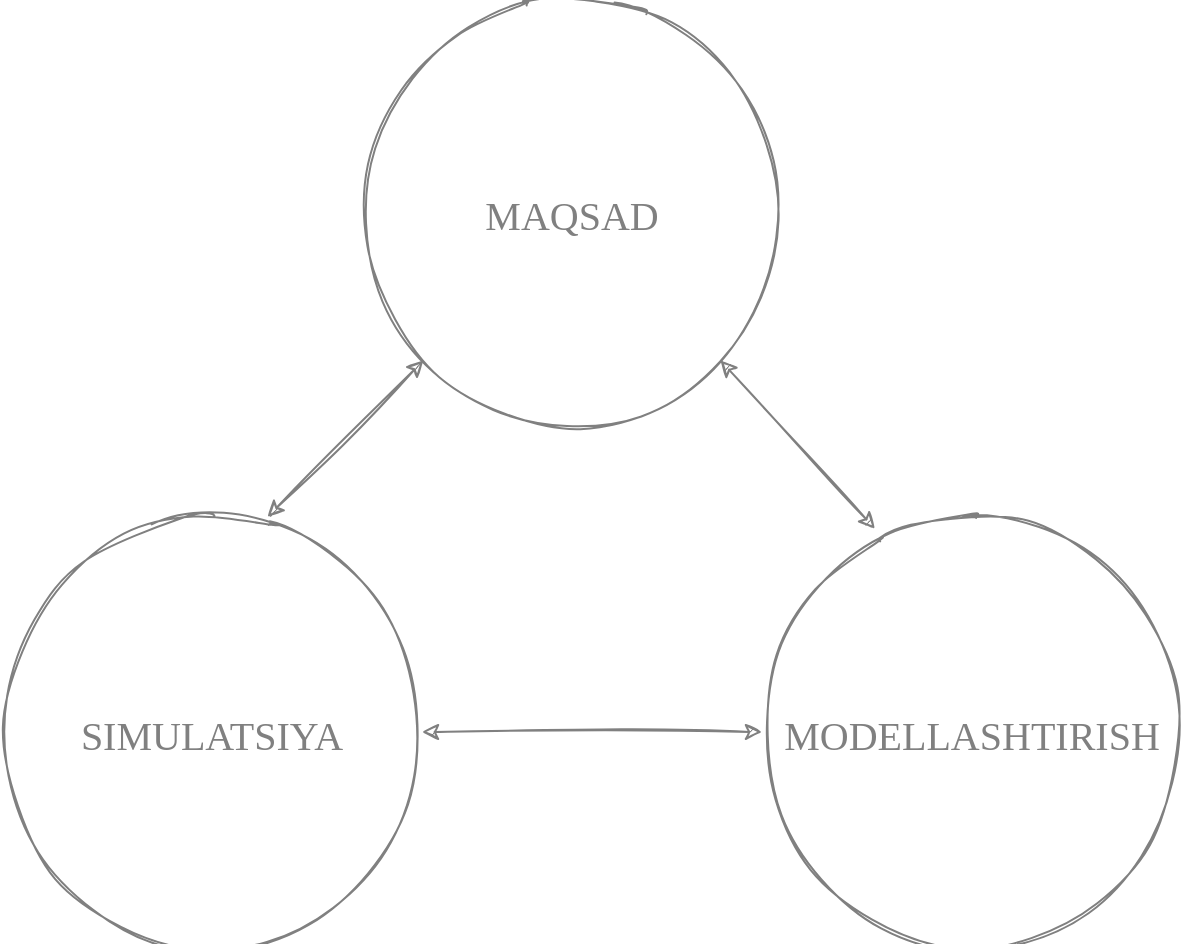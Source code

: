 <mxfile version="20.3.0" type="device" pages="6"><diagram id="gfAtXQhV5r9wVB0oWboO" name="0.0.0"><mxGraphModel dx="1422" dy="873" grid="1" gridSize="10" guides="1" tooltips="1" connect="1" arrows="1" fold="1" page="1" pageScale="1" pageWidth="1100" pageHeight="850" math="0" shadow="0"><root><mxCell id="0"/><mxCell id="1" parent="0"/><mxCell id="dC6gZEhCJ9nE78zMvqNp-1" value="&lt;font style=&quot;font-size: 20px;&quot;&gt;MAQSAD&lt;/font&gt;" style="ellipse;whiteSpace=wrap;html=1;aspect=fixed;sketch=1;fontFamily=Verdana;fontSize=25;fontColor=#808080;strokeColor=#808080;fillColor=none;" parent="1" vertex="1"><mxGeometry x="410" y="150" width="210" height="210" as="geometry"/></mxCell><mxCell id="dC6gZEhCJ9nE78zMvqNp-2" value="&lt;font style=&quot;font-size: 20px;&quot;&gt;MODELLASHTIRISH&lt;/font&gt;" style="ellipse;whiteSpace=wrap;html=1;aspect=fixed;sketch=1;fontFamily=Verdana;fontSize=25;fontColor=#808080;strokeColor=#808080;fillColor=none;" parent="1" vertex="1"><mxGeometry x="610" y="410" width="210" height="210" as="geometry"/></mxCell><mxCell id="dC6gZEhCJ9nE78zMvqNp-3" value="&lt;font style=&quot;font-size: 20px;&quot;&gt;SIMULATSIYA&lt;/font&gt;" style="ellipse;whiteSpace=wrap;html=1;aspect=fixed;sketch=1;fontFamily=Verdana;fontSize=25;fontColor=#808080;strokeColor=#808080;fillColor=none;" parent="1" vertex="1"><mxGeometry x="230" y="410" width="210" height="210" as="geometry"/></mxCell><mxCell id="dC6gZEhCJ9nE78zMvqNp-4" value="" style="endArrow=classic;startArrow=classic;html=1;rounded=0;sketch=1;fontFamily=Verdana;fontSize=25;entryX=1;entryY=1;entryDx=0;entryDy=0;exitX=0.269;exitY=0.016;exitDx=0;exitDy=0;exitPerimeter=0;fontColor=#808080;strokeColor=#808080;" parent="1" source="dC6gZEhCJ9nE78zMvqNp-2" target="dC6gZEhCJ9nE78zMvqNp-1" edge="1"><mxGeometry width="50" height="50" relative="1" as="geometry"><mxPoint x="590" y="520" as="sourcePoint"/><mxPoint x="640" y="470" as="targetPoint"/></mxGeometry></mxCell><mxCell id="dC6gZEhCJ9nE78zMvqNp-5" value="" style="endArrow=classic;startArrow=classic;html=1;rounded=0;sketch=1;fontFamily=Verdana;fontSize=25;entryX=0;entryY=1;entryDx=0;entryDy=0;exitX=0.632;exitY=-0.012;exitDx=0;exitDy=0;exitPerimeter=0;fontColor=#808080;strokeColor=#808080;" parent="1" source="dC6gZEhCJ9nE78zMvqNp-3" target="dC6gZEhCJ9nE78zMvqNp-1" edge="1"><mxGeometry width="50" height="50" relative="1" as="geometry"><mxPoint x="750" y="310" as="sourcePoint"/><mxPoint x="671.065" y="189.135" as="targetPoint"/></mxGeometry></mxCell><mxCell id="dC6gZEhCJ9nE78zMvqNp-7" value="" style="endArrow=classic;startArrow=classic;html=1;rounded=0;sketch=1;fontFamily=Verdana;fontSize=25;entryX=1;entryY=0.5;entryDx=0;entryDy=0;exitX=0;exitY=0.5;exitDx=0;exitDy=0;fontColor=#808080;strokeColor=#808080;" parent="1" source="dC6gZEhCJ9nE78zMvqNp-2" target="dC6gZEhCJ9nE78zMvqNp-3" edge="1"><mxGeometry width="50" height="50" relative="1" as="geometry"><mxPoint x="520" y="500" as="sourcePoint"/><mxPoint x="441.065" y="379.135" as="targetPoint"/></mxGeometry></mxCell></root></mxGraphModel></diagram><diagram id="uKKvOw5qiZQy2m1UavcJ" name="0.0.4"><mxGraphModel dx="693" dy="599" grid="1" gridSize="10" guides="1" tooltips="1" connect="1" arrows="1" fold="1" page="1" pageScale="1" pageWidth="1100" pageHeight="850" math="0" shadow="0">&#xa;            <root>&#xa;                <mxCell id="4wsfySJXvWLKDO40QAnL-0"/>&#xa;                <mxCell id="4wsfySJXvWLKDO40QAnL-1" parent="4wsfySJXvWLKDO40QAnL-0"/>&#xa;                <mxCell id="4wsfySJXvWLKDO40QAnL-9" value="" style="rounded=1;whiteSpace=wrap;html=1;sketch=1;fontFamily=Verdana;fontSize=15;fontColor=#808080;strokeColor=#808080;fillColor=none;" parent="4wsfySJXvWLKDO40QAnL-1" vertex="1">&#xa;                    <mxGeometry x="255" y="230" width="590" height="390" as="geometry"/>&#xa;                </mxCell>&#xa;                <mxCell id="4wsfySJXvWLKDO40QAnL-6" style="edgeStyle=orthogonalEdgeStyle;rounded=1;orthogonalLoop=1;jettySize=auto;html=1;entryX=0.5;entryY=1;entryDx=0;entryDy=0;fontFamily=Verdana;fontSize=25;fontColor=#808080;strokeColor=#808080;curved=1;sketch=1;" parent="4wsfySJXvWLKDO40QAnL-1" source="4wsfySJXvWLKDO40QAnL-2" target="4wsfySJXvWLKDO40QAnL-4" edge="1">&#xa;                    <mxGeometry relative="1" as="geometry"/>&#xa;                </mxCell>&#xa;                <mxCell id="4wsfySJXvWLKDO40QAnL-8" value="Simulation" style="edgeLabel;html=1;align=center;verticalAlign=middle;resizable=0;points=[];fontSize=15;fontFamily=Verdana;fontColor=#808080;labelBackgroundColor=none;" parent="4wsfySJXvWLKDO40QAnL-6" vertex="1" connectable="0">&#xa;                    <mxGeometry x="-0.185" y="-7" relative="1" as="geometry">&#xa;                        <mxPoint x="-22" y="27" as="offset"/>&#xa;                    </mxGeometry>&#xa;                </mxCell>&#xa;                <mxCell id="4wsfySJXvWLKDO40QAnL-2" value="Model" style="rounded=1;whiteSpace=wrap;html=1;fontFamily=Verdana;fontSize=25;fontColor=#808080;strokeColor=#808080;fillColor=none;sketch=1;" parent="4wsfySJXvWLKDO40QAnL-1" vertex="1">&#xa;                    <mxGeometry x="625" y="455" width="170" height="90" as="geometry"/>&#xa;                </mxCell>&#xa;                <mxCell id="4wsfySJXvWLKDO40QAnL-5" style="edgeStyle=orthogonalEdgeStyle;rounded=1;orthogonalLoop=1;jettySize=auto;html=1;fontFamily=Verdana;fontSize=25;fontColor=#808080;strokeColor=#808080;curved=1;sketch=1;" parent="4wsfySJXvWLKDO40QAnL-1" source="4wsfySJXvWLKDO40QAnL-4" target="4wsfySJXvWLKDO40QAnL-2" edge="1">&#xa;                    <mxGeometry relative="1" as="geometry"/>&#xa;                </mxCell>&#xa;                <mxCell id="4wsfySJXvWLKDO40QAnL-7" value="Simulation" style="edgeLabel;html=1;align=center;verticalAlign=middle;resizable=0;points=[];fontSize=15;fontFamily=Verdana;fontColor=#808080;labelBackgroundColor=none;" parent="4wsfySJXvWLKDO40QAnL-5" vertex="1" connectable="0">&#xa;                    <mxGeometry x="-0.185" y="-7" relative="1" as="geometry">&#xa;                        <mxPoint x="2" y="-22" as="offset"/>&#xa;                    </mxGeometry>&#xa;                </mxCell>&#xa;                <mxCell id="4wsfySJXvWLKDO40QAnL-4" value="Model" style="rounded=1;whiteSpace=wrap;html=1;fontFamily=Verdana;fontSize=25;fontColor=#808080;strokeColor=#808080;fillColor=none;sketch=1;" parent="4wsfySJXvWLKDO40QAnL-1" vertex="1">&#xa;                    <mxGeometry x="305" y="330" width="170" height="90" as="geometry"/>&#xa;                </mxCell>&#xa;                <mxCell id="4wsfySJXvWLKDO40QAnL-10" value="Purpose" style="text;html=1;strokeColor=none;fillColor=none;align=center;verticalAlign=middle;whiteSpace=wrap;rounded=0;sketch=1;fontFamily=Verdana;fontSize=15;fontColor=#808080;" parent="4wsfySJXvWLKDO40QAnL-1" vertex="1">&#xa;                    <mxGeometry x="295" y="250" width="60" height="30" as="geometry"/>&#xa;                </mxCell>&#xa;            </root>&#xa;        </mxGraphModel></diagram><diagram id="7cSdFciT5S2-ThKHPNNL" name="0.0.4"><mxGraphModel dx="1793" dy="599" grid="1" gridSize="10" guides="1" tooltips="1" connect="1" arrows="1" fold="1" page="1" pageScale="1" pageWidth="1100" pageHeight="850" math="0" shadow="0">&#xa;            <root>&#xa;                <mxCell id="t-H5WbGwtiqeYeI_pOyu-0"/>&#xa;                <mxCell id="t-H5WbGwtiqeYeI_pOyu-1" parent="t-H5WbGwtiqeYeI_pOyu-0"/>&#xa;                <mxCell id="t-H5WbGwtiqeYeI_pOyu-22" value="" style="rounded=1;whiteSpace=wrap;html=1;labelBackgroundColor=none;sketch=1;fontFamily=Verdana;fontSize=20;fontColor=#808080;strokeColor=#808080;fillColor=none;" parent="t-H5WbGwtiqeYeI_pOyu-1" vertex="1">&#xa;                    <mxGeometry x="-230" y="180" width="1450" height="990" as="geometry"/>&#xa;                </mxCell>&#xa;                <mxCell id="t-H5WbGwtiqeYeI_pOyu-18" style="edgeStyle=orthogonalEdgeStyle;curved=1;rounded=1;sketch=1;orthogonalLoop=1;jettySize=auto;html=1;entryX=0.5;entryY=0;entryDx=0;entryDy=0;fontFamily=Verdana;fontSize=15;fontColor=#808080;strokeColor=#808080;" parent="t-H5WbGwtiqeYeI_pOyu-1" source="t-H5WbGwtiqeYeI_pOyu-2" target="t-H5WbGwtiqeYeI_pOyu-10" edge="1">&#xa;                    <mxGeometry relative="1" as="geometry"/>&#xa;                </mxCell>&#xa;                <mxCell id="t-H5WbGwtiqeYeI_pOyu-20" value="Simulation" style="edgeLabel;html=1;align=center;verticalAlign=middle;resizable=0;points=[];fontSize=20;fontFamily=Verdana;fontColor=#808080;labelBackgroundColor=none;" parent="t-H5WbGwtiqeYeI_pOyu-18" vertex="1" connectable="0">&#xa;                    <mxGeometry x="-0.147" y="-30" relative="1" as="geometry">&#xa;                        <mxPoint x="30" y="-35" as="offset"/>&#xa;                    </mxGeometry>&#xa;                </mxCell>&#xa;                <mxCell id="t-H5WbGwtiqeYeI_pOyu-2" value="" style="rounded=1;whiteSpace=wrap;html=1;sketch=1;fontFamily=Verdana;fontSize=15;fontColor=#808080;strokeColor=#808080;fillColor=none;" parent="t-H5WbGwtiqeYeI_pOyu-1" vertex="1">&#xa;                    <mxGeometry x="-160" y="280" width="590" height="390" as="geometry"/>&#xa;                </mxCell>&#xa;                <mxCell id="t-H5WbGwtiqeYeI_pOyu-3" style="edgeStyle=orthogonalEdgeStyle;rounded=1;orthogonalLoop=1;jettySize=auto;html=1;entryX=0.5;entryY=1;entryDx=0;entryDy=0;fontFamily=Verdana;fontSize=25;fontColor=#808080;strokeColor=#808080;curved=1;sketch=1;" parent="t-H5WbGwtiqeYeI_pOyu-1" source="t-H5WbGwtiqeYeI_pOyu-5" target="t-H5WbGwtiqeYeI_pOyu-8" edge="1">&#xa;                    <mxGeometry relative="1" as="geometry"/>&#xa;                </mxCell>&#xa;                <mxCell id="t-H5WbGwtiqeYeI_pOyu-4" value="Simulation" style="edgeLabel;html=1;align=center;verticalAlign=middle;resizable=0;points=[];fontSize=15;fontFamily=Verdana;fontColor=#808080;labelBackgroundColor=none;" parent="t-H5WbGwtiqeYeI_pOyu-3" vertex="1" connectable="0">&#xa;                    <mxGeometry x="-0.185" y="-7" relative="1" as="geometry">&#xa;                        <mxPoint x="-22" y="27" as="offset"/>&#xa;                    </mxGeometry>&#xa;                </mxCell>&#xa;                <mxCell id="t-H5WbGwtiqeYeI_pOyu-5" value="Model" style="rounded=1;whiteSpace=wrap;html=1;fontFamily=Verdana;fontSize=25;fontColor=#808080;strokeColor=#808080;fillColor=none;sketch=1;" parent="t-H5WbGwtiqeYeI_pOyu-1" vertex="1">&#xa;                    <mxGeometry x="210" y="505" width="170" height="90" as="geometry"/>&#xa;                </mxCell>&#xa;                <mxCell id="t-H5WbGwtiqeYeI_pOyu-6" style="edgeStyle=orthogonalEdgeStyle;rounded=1;orthogonalLoop=1;jettySize=auto;html=1;fontFamily=Verdana;fontSize=25;fontColor=#808080;strokeColor=#808080;curved=1;sketch=1;" parent="t-H5WbGwtiqeYeI_pOyu-1" source="t-H5WbGwtiqeYeI_pOyu-8" target="t-H5WbGwtiqeYeI_pOyu-5" edge="1">&#xa;                    <mxGeometry relative="1" as="geometry"/>&#xa;                </mxCell>&#xa;                <mxCell id="t-H5WbGwtiqeYeI_pOyu-7" value="Simulation" style="edgeLabel;html=1;align=center;verticalAlign=middle;resizable=0;points=[];fontSize=15;fontFamily=Verdana;fontColor=#808080;labelBackgroundColor=none;" parent="t-H5WbGwtiqeYeI_pOyu-6" vertex="1" connectable="0">&#xa;                    <mxGeometry x="-0.185" y="-7" relative="1" as="geometry">&#xa;                        <mxPoint x="2" y="-22" as="offset"/>&#xa;                    </mxGeometry>&#xa;                </mxCell>&#xa;                <mxCell id="t-H5WbGwtiqeYeI_pOyu-8" value="Model" style="rounded=1;whiteSpace=wrap;html=1;fontFamily=Verdana;fontSize=25;fontColor=#808080;strokeColor=#808080;fillColor=none;sketch=1;" parent="t-H5WbGwtiqeYeI_pOyu-1" vertex="1">&#xa;                    <mxGeometry x="-110" y="380" width="170" height="90" as="geometry"/>&#xa;                </mxCell>&#xa;                <mxCell id="t-H5WbGwtiqeYeI_pOyu-9" value="Purpose" style="text;html=1;strokeColor=none;fillColor=none;align=center;verticalAlign=middle;whiteSpace=wrap;rounded=0;sketch=1;fontFamily=Verdana;fontSize=15;fontColor=#808080;" parent="t-H5WbGwtiqeYeI_pOyu-1" vertex="1">&#xa;                    <mxGeometry x="-120" y="300" width="60" height="30" as="geometry"/>&#xa;                </mxCell>&#xa;                <mxCell id="t-H5WbGwtiqeYeI_pOyu-19" style="edgeStyle=orthogonalEdgeStyle;curved=1;rounded=1;sketch=1;orthogonalLoop=1;jettySize=auto;html=1;entryX=0.5;entryY=1;entryDx=0;entryDy=0;fontFamily=Verdana;fontSize=15;fontColor=#808080;strokeColor=#808080;" parent="t-H5WbGwtiqeYeI_pOyu-1" source="t-H5WbGwtiqeYeI_pOyu-10" target="t-H5WbGwtiqeYeI_pOyu-2" edge="1">&#xa;                    <mxGeometry relative="1" as="geometry"/>&#xa;                </mxCell>&#xa;                <mxCell id="t-H5WbGwtiqeYeI_pOyu-21" value="Simulation" style="edgeLabel;html=1;align=center;verticalAlign=middle;resizable=0;points=[];fontSize=20;fontFamily=Verdana;fontColor=#808080;labelBackgroundColor=none;" parent="t-H5WbGwtiqeYeI_pOyu-19" vertex="1" connectable="0">&#xa;                    <mxGeometry x="-0.137" y="-32" relative="1" as="geometry">&#xa;                        <mxPoint x="-27" y="37" as="offset"/>&#xa;                    </mxGeometry>&#xa;                </mxCell>&#xa;                <mxCell id="t-H5WbGwtiqeYeI_pOyu-10" value="" style="rounded=1;whiteSpace=wrap;html=1;sketch=1;fontFamily=Verdana;fontSize=15;fontColor=#808080;strokeColor=#808080;fillColor=none;" parent="t-H5WbGwtiqeYeI_pOyu-1" vertex="1">&#xa;                    <mxGeometry x="550" y="670" width="590" height="390" as="geometry"/>&#xa;                </mxCell>&#xa;                <mxCell id="t-H5WbGwtiqeYeI_pOyu-11" style="edgeStyle=orthogonalEdgeStyle;rounded=1;orthogonalLoop=1;jettySize=auto;html=1;entryX=0.5;entryY=1;entryDx=0;entryDy=0;fontFamily=Verdana;fontSize=25;fontColor=#808080;strokeColor=#808080;curved=1;sketch=1;" parent="t-H5WbGwtiqeYeI_pOyu-1" source="t-H5WbGwtiqeYeI_pOyu-13" target="t-H5WbGwtiqeYeI_pOyu-16" edge="1">&#xa;                    <mxGeometry relative="1" as="geometry"/>&#xa;                </mxCell>&#xa;                <mxCell id="t-H5WbGwtiqeYeI_pOyu-12" value="Simulation" style="edgeLabel;html=1;align=center;verticalAlign=middle;resizable=0;points=[];fontSize=15;fontFamily=Verdana;fontColor=#808080;labelBackgroundColor=none;" parent="t-H5WbGwtiqeYeI_pOyu-11" vertex="1" connectable="0">&#xa;                    <mxGeometry x="-0.185" y="-7" relative="1" as="geometry">&#xa;                        <mxPoint x="-22" y="27" as="offset"/>&#xa;                    </mxGeometry>&#xa;                </mxCell>&#xa;                <mxCell id="t-H5WbGwtiqeYeI_pOyu-13" value="Model" style="rounded=1;whiteSpace=wrap;html=1;fontFamily=Verdana;fontSize=25;fontColor=#808080;strokeColor=#808080;fillColor=none;sketch=1;" parent="t-H5WbGwtiqeYeI_pOyu-1" vertex="1">&#xa;                    <mxGeometry x="920" y="895" width="170" height="90" as="geometry"/>&#xa;                </mxCell>&#xa;                <mxCell id="t-H5WbGwtiqeYeI_pOyu-14" style="edgeStyle=orthogonalEdgeStyle;rounded=1;orthogonalLoop=1;jettySize=auto;html=1;fontFamily=Verdana;fontSize=25;fontColor=#808080;strokeColor=#808080;curved=1;sketch=1;" parent="t-H5WbGwtiqeYeI_pOyu-1" source="t-H5WbGwtiqeYeI_pOyu-16" target="t-H5WbGwtiqeYeI_pOyu-13" edge="1">&#xa;                    <mxGeometry relative="1" as="geometry"/>&#xa;                </mxCell>&#xa;                <mxCell id="t-H5WbGwtiqeYeI_pOyu-15" value="Simulation" style="edgeLabel;html=1;align=center;verticalAlign=middle;resizable=0;points=[];fontSize=15;fontFamily=Verdana;fontColor=#808080;labelBackgroundColor=none;" parent="t-H5WbGwtiqeYeI_pOyu-14" vertex="1" connectable="0">&#xa;                    <mxGeometry x="-0.185" y="-7" relative="1" as="geometry">&#xa;                        <mxPoint x="2" y="-22" as="offset"/>&#xa;                    </mxGeometry>&#xa;                </mxCell>&#xa;                <mxCell id="t-H5WbGwtiqeYeI_pOyu-16" value="Model" style="rounded=1;whiteSpace=wrap;html=1;fontFamily=Verdana;fontSize=25;fontColor=#808080;strokeColor=#808080;fillColor=none;sketch=1;" parent="t-H5WbGwtiqeYeI_pOyu-1" vertex="1">&#xa;                    <mxGeometry x="600" y="770" width="170" height="90" as="geometry"/>&#xa;                </mxCell>&#xa;                <mxCell id="t-H5WbGwtiqeYeI_pOyu-17" value="Purpose" style="text;html=1;strokeColor=none;fillColor=none;align=center;verticalAlign=middle;whiteSpace=wrap;rounded=0;sketch=1;fontFamily=Verdana;fontSize=15;fontColor=#808080;" parent="t-H5WbGwtiqeYeI_pOyu-1" vertex="1">&#xa;                    <mxGeometry x="590" y="690" width="60" height="30" as="geometry"/>&#xa;                </mxCell>&#xa;                <mxCell id="t-H5WbGwtiqeYeI_pOyu-23" value="Purpose" style="text;html=1;strokeColor=none;fillColor=none;align=center;verticalAlign=middle;whiteSpace=wrap;rounded=0;labelBackgroundColor=none;sketch=1;fontFamily=Verdana;fontSize=20;fontColor=#808080;" parent="t-H5WbGwtiqeYeI_pOyu-1" vertex="1">&#xa;                    <mxGeometry x="-110" y="210" width="60" height="30" as="geometry"/>&#xa;                </mxCell>&#xa;            </root>&#xa;        </mxGraphModel></diagram><diagram id="0h7IQet-czmlYTOyoCc7" name="0.0.2.0.0"><mxGraphModel dx="1102" dy="857" grid="1" gridSize="10" guides="1" tooltips="1" connect="1" arrows="1" fold="1" page="1" pageScale="1" pageWidth="1100" pageHeight="850" math="0" shadow="0">&#xa;            <root>&#xa;                <mxCell id="5V6WEdQYPV-L1rjxFJAA-0"/>&#xa;                <mxCell id="5V6WEdQYPV-L1rjxFJAA-1" parent="5V6WEdQYPV-L1rjxFJAA-0"/>&#xa;                <mxCell id="5V6WEdQYPV-L1rjxFJAA-2" value="COMMENT" style="swimlane;fontStyle=1;align=center;verticalAlign=top;childLayout=stackLayout;horizontal=1;startSize=26;horizontalStack=0;resizeParent=1;resizeParentMax=0;resizeLast=0;collapsible=1;marginBottom=0;sketch=1;rounded=1;strokeColor=#808080;fontColor=#808080;" parent="5V6WEdQYPV-L1rjxFJAA-1" vertex="1">&#xa;                    <mxGeometry x="558" y="369" width="260" height="112" as="geometry"/>&#xa;                </mxCell>&#xa;                <mxCell id="5V6WEdQYPV-L1rjxFJAA-3" value="ID: GUID" style="text;strokeColor=#808080;fillColor=none;align=left;verticalAlign=top;spacingLeft=4;spacingRight=4;overflow=hidden;rotatable=0;points=[[0,0.5],[1,0.5]];portConstraint=eastwest;sketch=1;rounded=1;fontColor=#808080;" parent="5V6WEdQYPV-L1rjxFJAA-2" vertex="1">&#xa;                    <mxGeometry y="26" width="260" height="26" as="geometry"/>&#xa;                </mxCell>&#xa;                <mxCell id="5V6WEdQYPV-L1rjxFJAA-4" value="" style="line;strokeWidth=1;fillColor=none;align=left;verticalAlign=middle;spacingTop=-1;spacingLeft=3;spacingRight=3;rotatable=0;labelPosition=right;points=[];portConstraint=eastwest;sketch=1;rounded=1;strokeColor=#808080;fontColor=#808080;" parent="5V6WEdQYPV-L1rjxFJAA-2" vertex="1">&#xa;                    <mxGeometry y="52" width="260" height="8" as="geometry"/>&#xa;                </mxCell>&#xa;                <mxCell id="5V6WEdQYPV-L1rjxFJAA-5" value="POSTID: GUID" style="text;strokeColor=#808080;fillColor=none;align=left;verticalAlign=top;spacingLeft=4;spacingRight=4;overflow=hidden;rotatable=0;points=[[0,0.5],[1,0.5]];portConstraint=eastwest;sketch=1;rounded=1;fontColor=#808080;" parent="5V6WEdQYPV-L1rjxFJAA-2" vertex="1">&#xa;                    <mxGeometry y="60" width="260" height="26" as="geometry"/>&#xa;                </mxCell>&#xa;                <mxCell id="5V6WEdQYPV-L1rjxFJAA-10" value="CONTENTS: STRING" style="text;strokeColor=#808080;fillColor=none;align=left;verticalAlign=top;spacingLeft=4;spacingRight=4;overflow=hidden;rotatable=0;points=[[0,0.5],[1,0.5]];portConstraint=eastwest;sketch=1;rounded=1;fontColor=#808080;" parent="5V6WEdQYPV-L1rjxFJAA-2" vertex="1">&#xa;                    <mxGeometry y="86" width="260" height="26" as="geometry"/>&#xa;                </mxCell>&#xa;                <mxCell id="5V6WEdQYPV-L1rjxFJAA-6" value="POST" style="swimlane;fontStyle=1;align=center;verticalAlign=top;childLayout=stackLayout;horizontal=1;startSize=26;horizontalStack=0;resizeParent=1;resizeParentMax=0;resizeLast=0;collapsible=1;marginBottom=0;sketch=1;rounded=1;strokeColor=#808080;fontColor=#808080;" parent="5V6WEdQYPV-L1rjxFJAA-1" vertex="1">&#xa;                    <mxGeometry x="283" y="369" width="160" height="86" as="geometry"/>&#xa;                </mxCell>&#xa;                <mxCell id="5V6WEdQYPV-L1rjxFJAA-7" value="ID: GUID" style="text;strokeColor=#808080;fillColor=none;align=left;verticalAlign=top;spacingLeft=4;spacingRight=4;overflow=hidden;rotatable=0;points=[[0,0.5],[1,0.5]];portConstraint=eastwest;sketch=1;rounded=1;fontColor=#808080;" parent="5V6WEdQYPV-L1rjxFJAA-6" vertex="1">&#xa;                    <mxGeometry y="26" width="160" height="26" as="geometry"/>&#xa;                </mxCell>&#xa;                <mxCell id="5V6WEdQYPV-L1rjxFJAA-8" value="" style="line;strokeWidth=1;fillColor=none;align=left;verticalAlign=middle;spacingTop=-1;spacingLeft=3;spacingRight=3;rotatable=0;labelPosition=right;points=[];portConstraint=eastwest;sketch=1;rounded=1;strokeColor=#808080;fontColor=#808080;" parent="5V6WEdQYPV-L1rjxFJAA-6" vertex="1">&#xa;                    <mxGeometry y="52" width="160" height="8" as="geometry"/>&#xa;                </mxCell>&#xa;                <mxCell id="5V6WEdQYPV-L1rjxFJAA-9" value="CONTENTS: STRING" style="text;strokeColor=#808080;fillColor=none;align=left;verticalAlign=top;spacingLeft=4;spacingRight=4;overflow=hidden;rotatable=0;points=[[0,0.5],[1,0.5]];portConstraint=eastwest;sketch=1;rounded=1;fontColor=#808080;" parent="5V6WEdQYPV-L1rjxFJAA-6" vertex="1">&#xa;                    <mxGeometry y="60" width="160" height="26" as="geometry"/>&#xa;                </mxCell>&#xa;                <mxCell id="5V6WEdQYPV-L1rjxFJAA-14" style="edgeStyle=orthogonalEdgeStyle;rounded=1;sketch=1;html=1;entryX=1;entryY=0.5;entryDx=0;entryDy=0;strokeColor=#808080;fontColor=#808080;" parent="5V6WEdQYPV-L1rjxFJAA-1" source="5V6WEdQYPV-L1rjxFJAA-5" target="5V6WEdQYPV-L1rjxFJAA-7" edge="1">&#xa;                    <mxGeometry relative="1" as="geometry"/>&#xa;                </mxCell>&#xa;            </root>&#xa;        </mxGraphModel></diagram><diagram id="WWSs2SBsUbJQPWL5pVxZ" name="0.0.2.0.2"><mxGraphModel dx="918" dy="714" grid="1" gridSize="10" guides="1" tooltips="1" connect="1" arrows="1" fold="1" page="1" pageScale="1" pageWidth="1100" pageHeight="850" math="0" shadow="0">&#xa;            <root>&#xa;                <mxCell id="hScKCsoTzPhqZUNZysch-0"/>&#xa;                <mxCell id="hScKCsoTzPhqZUNZysch-1" parent="hScKCsoTzPhqZUNZysch-0"/>&#xa;                <mxCell id="B7KoRMFnUkK3WMrfj_sW-0" value="STUDENT" style="swimlane;fontStyle=1;align=center;verticalAlign=top;childLayout=stackLayout;horizontal=1;startSize=26;horizontalStack=0;resizeParent=1;resizeParentMax=0;resizeLast=0;collapsible=1;marginBottom=0;sketch=1;rounded=1;strokeColor=#808080;fontColor=#808080;" vertex="1" parent="hScKCsoTzPhqZUNZysch-1">&#xa;                    <mxGeometry x="670" y="369" width="160" height="86" as="geometry"/>&#xa;                </mxCell>&#xa;                <mxCell id="B7KoRMFnUkK3WMrfj_sW-1" value="ID: GUID" style="text;strokeColor=#808080;fillColor=none;align=left;verticalAlign=top;spacingLeft=4;spacingRight=4;overflow=hidden;rotatable=0;points=[[0,0.5],[1,0.5]];portConstraint=eastwest;sketch=1;rounded=1;fontColor=#808080;" vertex="1" parent="B7KoRMFnUkK3WMrfj_sW-0">&#xa;                    <mxGeometry y="26" width="160" height="26" as="geometry"/>&#xa;                </mxCell>&#xa;                <mxCell id="B7KoRMFnUkK3WMrfj_sW-2" value="" style="line;strokeWidth=1;fillColor=none;align=left;verticalAlign=middle;spacingTop=-1;spacingLeft=3;spacingRight=3;rotatable=0;labelPosition=right;points=[];portConstraint=eastwest;sketch=1;rounded=1;strokeColor=#808080;fontColor=#808080;" vertex="1" parent="B7KoRMFnUkK3WMrfj_sW-0">&#xa;                    <mxGeometry y="52" width="160" height="8" as="geometry"/>&#xa;                </mxCell>&#xa;                <mxCell id="B7KoRMFnUkK3WMrfj_sW-4" value="NAME: STRING" style="text;strokeColor=#808080;fillColor=none;align=left;verticalAlign=top;spacingLeft=4;spacingRight=4;overflow=hidden;rotatable=0;points=[[0,0.5],[1,0.5]];portConstraint=eastwest;sketch=1;rounded=1;fontColor=#808080;" vertex="1" parent="B7KoRMFnUkK3WMrfj_sW-0">&#xa;                    <mxGeometry y="60" width="160" height="26" as="geometry"/>&#xa;                </mxCell>&#xa;                <mxCell id="B7KoRMFnUkK3WMrfj_sW-5" value="PARENT" style="swimlane;fontStyle=1;align=center;verticalAlign=top;childLayout=stackLayout;horizontal=1;startSize=26;horizontalStack=0;resizeParent=1;resizeParentMax=0;resizeLast=0;collapsible=1;marginBottom=0;sketch=1;rounded=1;strokeColor=#808080;fontColor=#808080;" vertex="1" parent="hScKCsoTzPhqZUNZysch-1">&#xa;                    <mxGeometry x="180" y="369" width="160" height="86" as="geometry"/>&#xa;                </mxCell>&#xa;                <mxCell id="B7KoRMFnUkK3WMrfj_sW-6" value="ID: GUID" style="text;strokeColor=#808080;fillColor=none;align=left;verticalAlign=top;spacingLeft=4;spacingRight=4;overflow=hidden;rotatable=0;points=[[0,0.5],[1,0.5]];portConstraint=eastwest;sketch=1;rounded=1;fontColor=#808080;" vertex="1" parent="B7KoRMFnUkK3WMrfj_sW-5">&#xa;                    <mxGeometry y="26" width="160" height="26" as="geometry"/>&#xa;                </mxCell>&#xa;                <mxCell id="B7KoRMFnUkK3WMrfj_sW-7" value="" style="line;strokeWidth=1;fillColor=none;align=left;verticalAlign=middle;spacingTop=-1;spacingLeft=3;spacingRight=3;rotatable=0;labelPosition=right;points=[];portConstraint=eastwest;sketch=1;rounded=1;strokeColor=#808080;fontColor=#808080;" vertex="1" parent="B7KoRMFnUkK3WMrfj_sW-5">&#xa;                    <mxGeometry y="52" width="160" height="8" as="geometry"/>&#xa;                </mxCell>&#xa;                <mxCell id="B7KoRMFnUkK3WMrfj_sW-8" value="NAME: STRING" style="text;strokeColor=#808080;fillColor=none;align=left;verticalAlign=top;spacingLeft=4;spacingRight=4;overflow=hidden;rotatable=0;points=[[0,0.5],[1,0.5]];portConstraint=eastwest;sketch=1;rounded=1;fontColor=#808080;" vertex="1" parent="B7KoRMFnUkK3WMrfj_sW-5">&#xa;                    <mxGeometry y="60" width="160" height="26" as="geometry"/>&#xa;                </mxCell>&#xa;                <mxCell id="B7KoRMFnUkK3WMrfj_sW-10" value="STUDENT PARENT" style="swimlane;fontStyle=1;align=center;verticalAlign=top;childLayout=stackLayout;horizontal=1;startSize=26;horizontalStack=0;resizeParent=1;resizeParentMax=0;resizeLast=0;collapsible=1;marginBottom=0;sketch=1;rounded=1;strokeColor=#808080;fontColor=#808080;" vertex="1" parent="hScKCsoTzPhqZUNZysch-1">&#xa;                    <mxGeometry x="420" y="369" width="160" height="86" as="geometry"/>&#xa;                </mxCell>&#xa;                <mxCell id="B7KoRMFnUkK3WMrfj_sW-11" value="STUDENTID: GUID" style="text;strokeColor=#808080;fillColor=none;align=left;verticalAlign=top;spacingLeft=4;spacingRight=4;overflow=hidden;rotatable=0;points=[[0,0.5],[1,0.5]];portConstraint=eastwest;sketch=1;rounded=1;fontColor=#808080;" vertex="1" parent="B7KoRMFnUkK3WMrfj_sW-10">&#xa;                    <mxGeometry y="26" width="160" height="26" as="geometry"/>&#xa;                </mxCell>&#xa;                <mxCell id="B7KoRMFnUkK3WMrfj_sW-12" value="" style="line;strokeWidth=1;fillColor=none;align=left;verticalAlign=middle;spacingTop=-1;spacingLeft=3;spacingRight=3;rotatable=0;labelPosition=right;points=[];portConstraint=eastwest;sketch=1;rounded=1;strokeColor=#808080;fontColor=#808080;" vertex="1" parent="B7KoRMFnUkK3WMrfj_sW-10">&#xa;                    <mxGeometry y="52" width="160" height="8" as="geometry"/>&#xa;                </mxCell>&#xa;                <mxCell id="B7KoRMFnUkK3WMrfj_sW-13" value="PARENTID: GUID" style="text;strokeColor=#808080;fillColor=none;align=left;verticalAlign=top;spacingLeft=4;spacingRight=4;overflow=hidden;rotatable=0;points=[[0,0.5],[1,0.5]];portConstraint=eastwest;sketch=1;rounded=1;fontColor=#808080;" vertex="1" parent="B7KoRMFnUkK3WMrfj_sW-10">&#xa;                    <mxGeometry y="60" width="160" height="26" as="geometry"/>&#xa;                </mxCell>&#xa;                <mxCell id="B7KoRMFnUkK3WMrfj_sW-14" style="edgeStyle=orthogonalEdgeStyle;rounded=0;orthogonalLoop=1;jettySize=auto;html=1;entryX=0;entryY=0.5;entryDx=0;entryDy=0;sketch=1;curved=1;strokeColor=#808080;" edge="1" parent="hScKCsoTzPhqZUNZysch-1" source="B7KoRMFnUkK3WMrfj_sW-11" target="B7KoRMFnUkK3WMrfj_sW-1">&#xa;                    <mxGeometry relative="1" as="geometry"/>&#xa;                </mxCell>&#xa;                <mxCell id="B7KoRMFnUkK3WMrfj_sW-15" style="edgeStyle=orthogonalEdgeStyle;rounded=0;orthogonalLoop=1;jettySize=auto;html=1;entryX=1;entryY=0.5;entryDx=0;entryDy=0;sketch=1;curved=1;strokeColor=#808080;" edge="1" parent="hScKCsoTzPhqZUNZysch-1" source="B7KoRMFnUkK3WMrfj_sW-13" target="B7KoRMFnUkK3WMrfj_sW-6">&#xa;                    <mxGeometry relative="1" as="geometry"/>&#xa;                </mxCell>&#xa;            </root>&#xa;        </mxGraphModel></diagram><diagram name="0.0.2.0.3 Hybrid Models" id="PhXh3b97Tm_Hk51CDSKh"><mxGraphModel dx="1500" dy="564" grid="1" gridSize="10" guides="1" tooltips="1" connect="1" arrows="1" fold="1" page="1" pageScale="1" pageWidth="1100" pageHeight="850" math="0" shadow="0">&#xa;            <root>&#xa;                <mxCell id="aE1tdGKyQat_Dk-pjLRH-0"/>&#xa;                <mxCell id="aE1tdGKyQat_Dk-pjLRH-1" parent="aE1tdGKyQat_Dk-pjLRH-0"/>&#xa;                <mxCell id="aE1tdGKyQat_Dk-pjLRH-2" value="MEMBER" style="swimlane;fontStyle=1;align=center;verticalAlign=top;childLayout=stackLayout;horizontal=1;startSize=26;horizontalStack=0;resizeParent=1;resizeParentMax=0;resizeLast=0;collapsible=1;marginBottom=0;sketch=1;rounded=1;strokeColor=#808080;fontColor=#808080;" parent="aE1tdGKyQat_Dk-pjLRH-1" vertex="1">&#xa;                    <mxGeometry x="670" y="369" width="160" height="86" as="geometry"/>&#xa;                </mxCell>&#xa;                <mxCell id="aE1tdGKyQat_Dk-pjLRH-3" value="ID: GUID" style="text;strokeColor=#808080;fillColor=none;align=left;verticalAlign=top;spacingLeft=4;spacingRight=4;overflow=hidden;rotatable=0;points=[[0,0.5],[1,0.5]];portConstraint=eastwest;sketch=1;rounded=1;fontColor=#808080;" parent="aE1tdGKyQat_Dk-pjLRH-2" vertex="1">&#xa;                    <mxGeometry y="26" width="160" height="26" as="geometry"/>&#xa;                </mxCell>&#xa;                <mxCell id="aE1tdGKyQat_Dk-pjLRH-4" value="" style="line;strokeWidth=1;fillColor=none;align=left;verticalAlign=middle;spacingTop=-1;spacingLeft=3;spacingRight=3;rotatable=0;labelPosition=right;points=[];portConstraint=eastwest;sketch=1;rounded=1;strokeColor=#808080;fontColor=#808080;" parent="aE1tdGKyQat_Dk-pjLRH-2" vertex="1">&#xa;                    <mxGeometry y="52" width="160" height="8" as="geometry"/>&#xa;                </mxCell>&#xa;                <mxCell id="aE1tdGKyQat_Dk-pjLRH-5" value="NAME: STRING" style="text;strokeColor=#808080;fillColor=none;align=left;verticalAlign=top;spacingLeft=4;spacingRight=4;overflow=hidden;rotatable=0;points=[[0,0.5],[1,0.5]];portConstraint=eastwest;sketch=1;rounded=1;fontColor=#808080;" parent="aE1tdGKyQat_Dk-pjLRH-2" vertex="1">&#xa;                    <mxGeometry y="60" width="160" height="26" as="geometry"/>&#xa;                </mxCell>&#xa;                <mxCell id="aE1tdGKyQat_Dk-pjLRH-6" value="GROUP" style="swimlane;fontStyle=1;align=center;verticalAlign=top;childLayout=stackLayout;horizontal=1;startSize=26;horizontalStack=0;resizeParent=1;resizeParentMax=0;resizeLast=0;collapsible=1;marginBottom=0;sketch=1;rounded=1;strokeColor=#808080;fontColor=#808080;" parent="aE1tdGKyQat_Dk-pjLRH-1" vertex="1">&#xa;                    <mxGeometry x="180" y="369" width="160" height="86" as="geometry"/>&#xa;                </mxCell>&#xa;                <mxCell id="aE1tdGKyQat_Dk-pjLRH-7" value="ID: GUID" style="text;strokeColor=#808080;fillColor=none;align=left;verticalAlign=top;spacingLeft=4;spacingRight=4;overflow=hidden;rotatable=0;points=[[0,0.5],[1,0.5]];portConstraint=eastwest;sketch=1;rounded=1;fontColor=#808080;" parent="aE1tdGKyQat_Dk-pjLRH-6" vertex="1">&#xa;                    <mxGeometry y="26" width="160" height="26" as="geometry"/>&#xa;                </mxCell>&#xa;                <mxCell id="aE1tdGKyQat_Dk-pjLRH-8" value="" style="line;strokeWidth=1;fillColor=none;align=left;verticalAlign=middle;spacingTop=-1;spacingLeft=3;spacingRight=3;rotatable=0;labelPosition=right;points=[];portConstraint=eastwest;sketch=1;rounded=1;strokeColor=#808080;fontColor=#808080;" parent="aE1tdGKyQat_Dk-pjLRH-6" vertex="1">&#xa;                    <mxGeometry y="52" width="160" height="8" as="geometry"/>&#xa;                </mxCell>&#xa;                <mxCell id="aE1tdGKyQat_Dk-pjLRH-9" value="NAME: STRING" style="text;strokeColor=#808080;fillColor=none;align=left;verticalAlign=top;spacingLeft=4;spacingRight=4;overflow=hidden;rotatable=0;points=[[0,0.5],[1,0.5]];portConstraint=eastwest;sketch=1;rounded=1;fontColor=#808080;" parent="aE1tdGKyQat_Dk-pjLRH-6" vertex="1">&#xa;                    <mxGeometry y="60" width="160" height="26" as="geometry"/>&#xa;                </mxCell>&#xa;                <mxCell id="aE1tdGKyQat_Dk-pjLRH-10" value="GROUP MEMBERSHIPS" style="swimlane;fontStyle=1;align=center;verticalAlign=top;childLayout=stackLayout;horizontal=1;startSize=26;horizontalStack=0;resizeParent=1;resizeParentMax=0;resizeLast=0;collapsible=1;marginBottom=0;sketch=1;rounded=1;strokeColor=#808080;fontColor=#808080;" parent="aE1tdGKyQat_Dk-pjLRH-1" vertex="1">&#xa;                    <mxGeometry x="420" y="369" width="160" height="138" as="geometry"/>&#xa;                </mxCell>&#xa;                <mxCell id="aE1tdGKyQat_Dk-pjLRH-11" value="MEMBERID: GUID" style="text;strokeColor=#808080;fillColor=none;align=left;verticalAlign=top;spacingLeft=4;spacingRight=4;overflow=hidden;rotatable=0;points=[[0,0.5],[1,0.5]];portConstraint=eastwest;sketch=1;rounded=1;fontColor=#808080;" parent="aE1tdGKyQat_Dk-pjLRH-10" vertex="1">&#xa;                    <mxGeometry y="26" width="160" height="26" as="geometry"/>&#xa;                </mxCell>&#xa;                <mxCell id="aE1tdGKyQat_Dk-pjLRH-12" value="" style="line;strokeWidth=1;fillColor=none;align=left;verticalAlign=middle;spacingTop=-1;spacingLeft=3;spacingRight=3;rotatable=0;labelPosition=right;points=[];portConstraint=eastwest;sketch=1;rounded=1;strokeColor=#808080;fontColor=#808080;" parent="aE1tdGKyQat_Dk-pjLRH-10" vertex="1">&#xa;                    <mxGeometry y="52" width="160" height="8" as="geometry"/>&#xa;                </mxCell>&#xa;                <mxCell id="aE1tdGKyQat_Dk-pjLRH-13" value="GROUPID: GUID" style="text;strokeColor=#808080;fillColor=none;align=left;verticalAlign=top;spacingLeft=4;spacingRight=4;overflow=hidden;rotatable=0;points=[[0,0.5],[1,0.5]];portConstraint=eastwest;sketch=1;rounded=1;fontColor=#808080;" parent="aE1tdGKyQat_Dk-pjLRH-10" vertex="1">&#xa;                    <mxGeometry y="60" width="160" height="26" as="geometry"/>&#xa;                </mxCell>&#xa;                <mxCell id="txbFdNZwH1H5Qik_kpll-0" value="STATUS: ENUM" style="text;strokeColor=#808080;fillColor=none;align=left;verticalAlign=top;spacingLeft=4;spacingRight=4;overflow=hidden;rotatable=0;points=[[0,0.5],[1,0.5]];portConstraint=eastwest;sketch=1;rounded=1;fontColor=#808080;" parent="aE1tdGKyQat_Dk-pjLRH-10" vertex="1">&#xa;                    <mxGeometry y="86" width="160" height="26" as="geometry"/>&#xa;                </mxCell>&#xa;                <mxCell id="txbFdNZwH1H5Qik_kpll-1" value="DETAILS: STRING" style="text;strokeColor=#808080;fillColor=none;align=left;verticalAlign=top;spacingLeft=4;spacingRight=4;overflow=hidden;rotatable=0;points=[[0,0.5],[1,0.5]];portConstraint=eastwest;sketch=1;rounded=1;fontColor=#808080;" parent="aE1tdGKyQat_Dk-pjLRH-10" vertex="1">&#xa;                    <mxGeometry y="112" width="160" height="26" as="geometry"/>&#xa;                </mxCell>&#xa;                <mxCell id="aE1tdGKyQat_Dk-pjLRH-14" style="edgeStyle=orthogonalEdgeStyle;rounded=0;orthogonalLoop=1;jettySize=auto;html=1;entryX=0;entryY=0.5;entryDx=0;entryDy=0;sketch=1;curved=1;strokeColor=#808080;" parent="aE1tdGKyQat_Dk-pjLRH-1" source="aE1tdGKyQat_Dk-pjLRH-11" target="aE1tdGKyQat_Dk-pjLRH-3" edge="1">&#xa;                    <mxGeometry relative="1" as="geometry"/>&#xa;                </mxCell>&#xa;                <mxCell id="aE1tdGKyQat_Dk-pjLRH-15" style="edgeStyle=orthogonalEdgeStyle;rounded=0;orthogonalLoop=1;jettySize=auto;html=1;entryX=1;entryY=0.5;entryDx=0;entryDy=0;sketch=1;curved=1;strokeColor=#808080;" parent="aE1tdGKyQat_Dk-pjLRH-1" source="aE1tdGKyQat_Dk-pjLRH-13" target="aE1tdGKyQat_Dk-pjLRH-7" edge="1">&#xa;                    <mxGeometry relative="1" as="geometry"/>&#xa;                </mxCell>&#xa;            </root>&#xa;        </mxGraphModel></diagram></mxfile>
